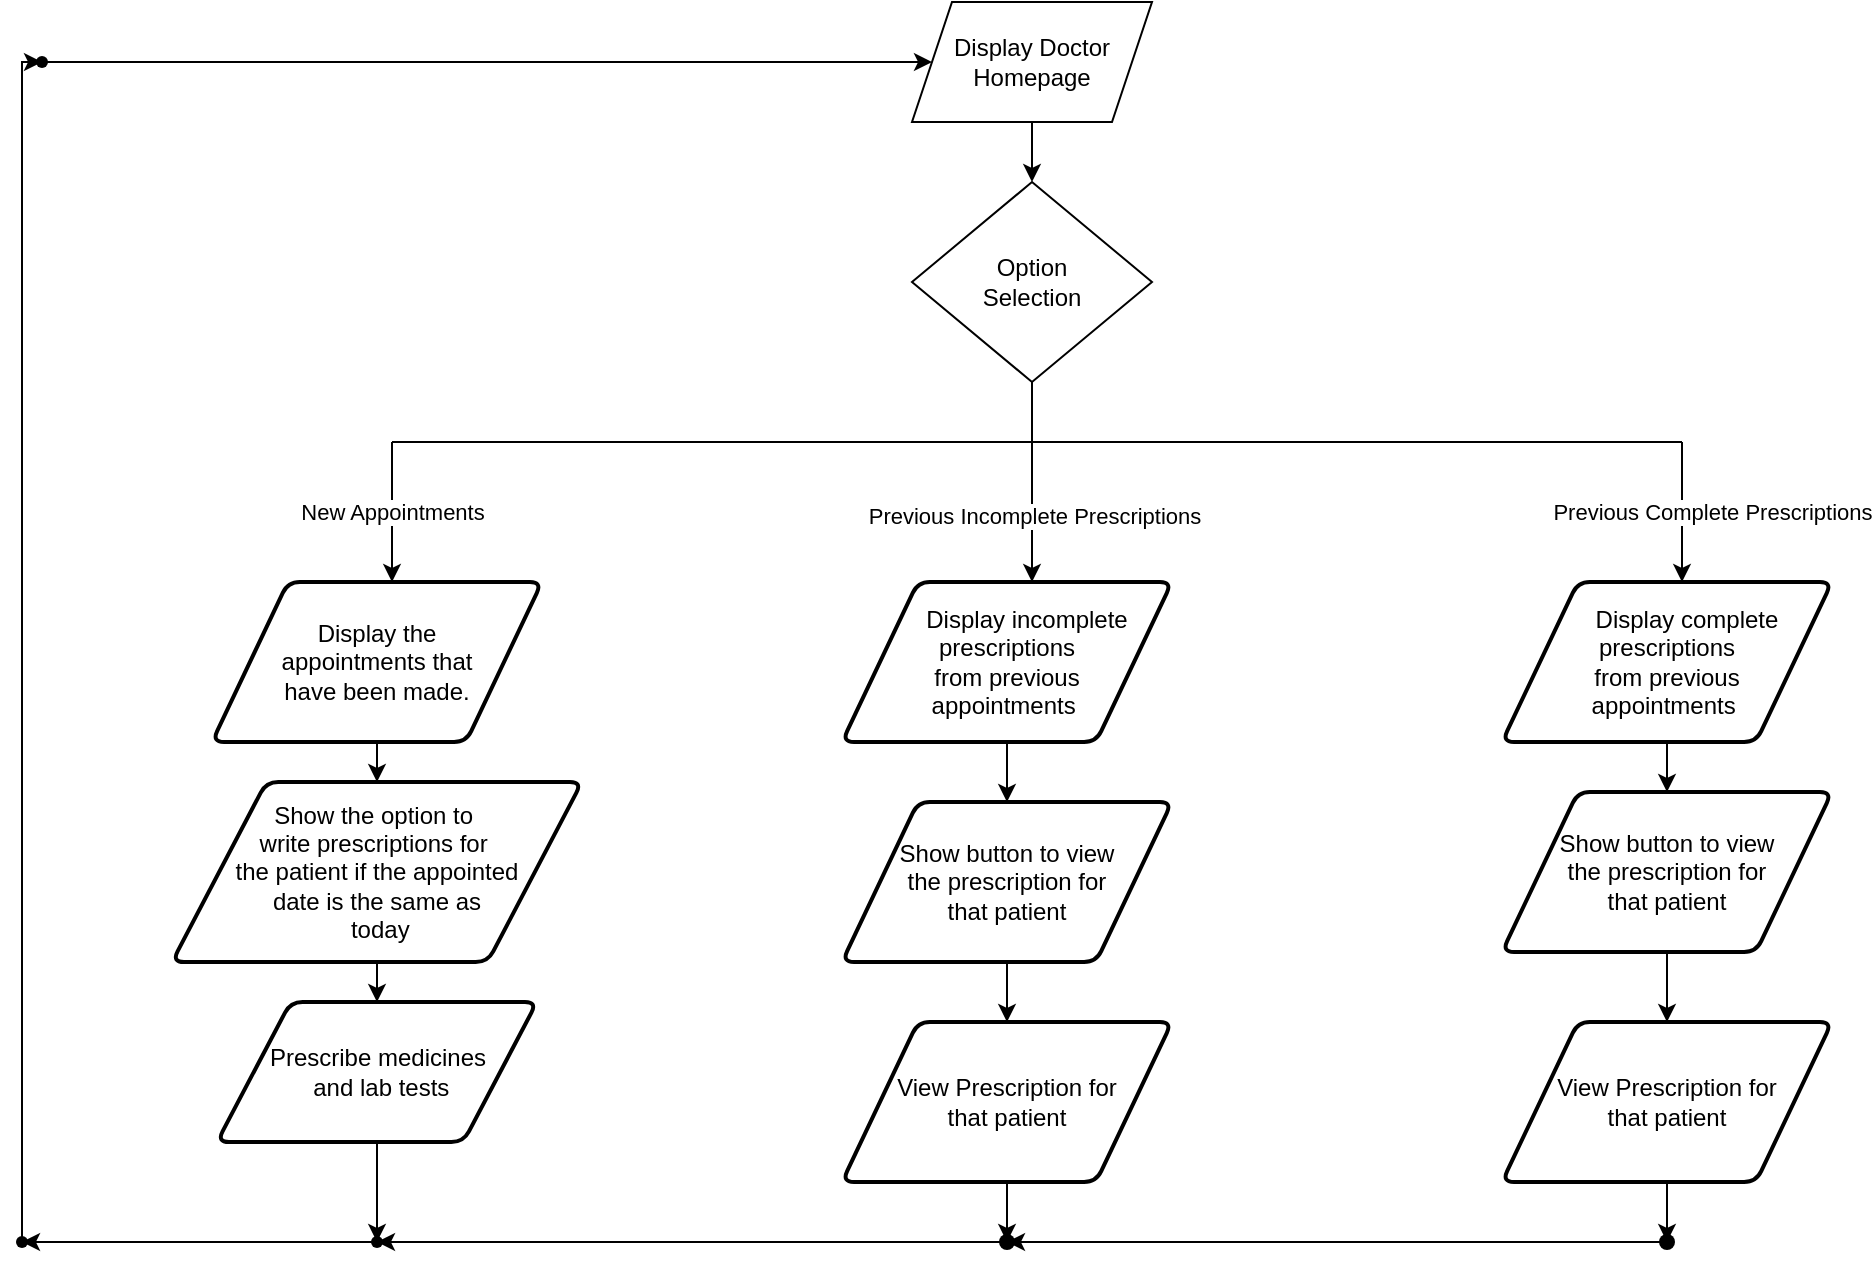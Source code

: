 <mxfile version="26.0.4">
  <diagram name="Page-1" id="NWrikm-oI_lgrHWJkClR">
    <mxGraphModel dx="1" dy="-292" grid="1" gridSize="10" guides="1" tooltips="1" connect="1" arrows="1" fold="1" page="1" pageScale="1" pageWidth="850" pageHeight="1100" math="0" shadow="0">
      <root>
        <mxCell id="0" />
        <mxCell id="1" parent="0" />
        <mxCell id="I2NMwHD3v8y9YMX34p4l-103" value="" style="edgeStyle=orthogonalEdgeStyle;rounded=0;orthogonalLoop=1;jettySize=auto;html=1;" parent="1" source="I2NMwHD3v8y9YMX34p4l-85" target="I2NMwHD3v8y9YMX34p4l-102" edge="1">
          <mxGeometry relative="1" as="geometry" />
        </mxCell>
        <mxCell id="I2NMwHD3v8y9YMX34p4l-87" value="" style="endArrow=none;html=1;rounded=0;" parent="1" edge="1">
          <mxGeometry width="50" height="50" relative="1" as="geometry">
            <mxPoint x="2645" y="1840" as="sourcePoint" />
            <mxPoint x="2845" y="1840" as="targetPoint" />
          </mxGeometry>
        </mxCell>
        <mxCell id="I2NMwHD3v8y9YMX34p4l-88" value="" style="endArrow=none;html=1;rounded=0;" parent="1" edge="1">
          <mxGeometry width="50" height="50" relative="1" as="geometry">
            <mxPoint x="2845" y="1840" as="sourcePoint" />
            <mxPoint x="3290" y="1840" as="targetPoint" />
          </mxGeometry>
        </mxCell>
        <mxCell id="I2NMwHD3v8y9YMX34p4l-93" value="" style="endArrow=classic;html=1;rounded=0;entryX=0.5;entryY=0;entryDx=0;entryDy=0;" parent="1" edge="1">
          <mxGeometry relative="1" as="geometry">
            <mxPoint x="3290" y="1840" as="sourcePoint" />
            <mxPoint x="3290" y="1910" as="targetPoint" />
          </mxGeometry>
        </mxCell>
        <mxCell id="I2NMwHD3v8y9YMX34p4l-94" value="Previous C&lt;span style=&quot;background-color: light-dark(#ffffff, var(--ge-dark-color, #121212)); color: light-dark(rgb(0, 0, 0), rgb(255, 255, 255));&quot;&gt;omplete Prescriptions&lt;/span&gt;" style="edgeLabel;resizable=0;html=1;align=center;verticalAlign=middle;" parent="I2NMwHD3v8y9YMX34p4l-93" connectable="0" vertex="1">
          <mxGeometry relative="1" as="geometry">
            <mxPoint x="15" as="offset" />
          </mxGeometry>
        </mxCell>
        <mxCell id="I2NMwHD3v8y9YMX34p4l-95" value="" style="endArrow=classic;html=1;rounded=0;entryX=0.5;entryY=0;entryDx=0;entryDy=0;" parent="1" edge="1">
          <mxGeometry relative="1" as="geometry">
            <mxPoint x="2965" y="1840" as="sourcePoint" />
            <mxPoint x="2965.0" y="1910" as="targetPoint" />
          </mxGeometry>
        </mxCell>
        <mxCell id="I2NMwHD3v8y9YMX34p4l-99" value="" style="endArrow=classic;html=1;rounded=0;" parent="1" edge="1">
          <mxGeometry relative="1" as="geometry">
            <mxPoint x="2645" y="1840" as="sourcePoint" />
            <mxPoint x="2645" y="1910" as="targetPoint" />
          </mxGeometry>
        </mxCell>
        <mxCell id="I2NMwHD3v8y9YMX34p4l-100" value="New Appointments" style="edgeLabel;resizable=0;html=1;align=center;verticalAlign=middle;" parent="I2NMwHD3v8y9YMX34p4l-99" connectable="0" vertex="1">
          <mxGeometry relative="1" as="geometry" />
        </mxCell>
        <mxCell id="I2NMwHD3v8y9YMX34p4l-104" style="edgeStyle=orthogonalEdgeStyle;rounded=0;orthogonalLoop=1;jettySize=auto;html=1;" parent="1" source="I2NMwHD3v8y9YMX34p4l-102" edge="1">
          <mxGeometry relative="1" as="geometry">
            <mxPoint x="2965" y="1930" as="targetPoint" />
          </mxGeometry>
        </mxCell>
        <mxCell id="rY_sZGJSdklgOfhbFWhh-3" value="Previous Incomplete Prescriptions" style="edgeLabel;html=1;align=center;verticalAlign=middle;resizable=0;points=[];" vertex="1" connectable="0" parent="I2NMwHD3v8y9YMX34p4l-104">
          <mxGeometry x="0.119" relative="1" as="geometry">
            <mxPoint as="offset" />
          </mxGeometry>
        </mxCell>
        <mxCell id="I2NMwHD3v8y9YMX34p4l-102" value="Option&lt;div&gt;Selection&lt;/div&gt;" style="rhombus;whiteSpace=wrap;html=1;" parent="1" vertex="1">
          <mxGeometry x="2905" y="1710" width="120" height="100" as="geometry" />
        </mxCell>
        <mxCell id="bawRxx3m5trXkTi4iWQk-5" value="" style="edgeStyle=orthogonalEdgeStyle;rounded=0;orthogonalLoop=1;jettySize=auto;html=1;" parent="1" source="I2NMwHD3v8y9YMX34p4l-106" target="bawRxx3m5trXkTi4iWQk-4" edge="1">
          <mxGeometry relative="1" as="geometry" />
        </mxCell>
        <mxCell id="I2NMwHD3v8y9YMX34p4l-106" value="Display the&lt;div&gt;appointments&amp;nbsp;&lt;span style=&quot;background-color: initial;&quot;&gt;that&lt;/span&gt;&lt;/div&gt;&lt;div&gt;&lt;span style=&quot;background-color: initial;&quot;&gt;have been made.&lt;/span&gt;&lt;/div&gt;" style="shape=parallelogram;html=1;strokeWidth=2;perimeter=parallelogramPerimeter;whiteSpace=wrap;rounded=1;arcSize=12;size=0.23;" parent="1" vertex="1">
          <mxGeometry x="2555" y="1910" width="165" height="80" as="geometry" />
        </mxCell>
        <mxCell id="bawRxx3m5trXkTi4iWQk-7" value="" style="edgeStyle=orthogonalEdgeStyle;rounded=0;orthogonalLoop=1;jettySize=auto;html=1;" parent="1" source="bawRxx3m5trXkTi4iWQk-2" target="bawRxx3m5trXkTi4iWQk-6" edge="1">
          <mxGeometry relative="1" as="geometry" />
        </mxCell>
        <mxCell id="bawRxx3m5trXkTi4iWQk-2" value="&amp;nbsp; &amp;nbsp; &amp;nbsp; Display incomplete prescriptions&lt;div&gt;from previous&lt;/div&gt;&lt;div&gt;appointments&amp;nbsp;&lt;/div&gt;" style="shape=parallelogram;html=1;strokeWidth=2;perimeter=parallelogramPerimeter;whiteSpace=wrap;rounded=1;arcSize=12;size=0.23;" parent="1" vertex="1">
          <mxGeometry x="2870" y="1910" width="165" height="80" as="geometry" />
        </mxCell>
        <mxCell id="bawRxx3m5trXkTi4iWQk-10" value="" style="edgeStyle=orthogonalEdgeStyle;rounded=0;orthogonalLoop=1;jettySize=auto;html=1;" parent="1" source="bawRxx3m5trXkTi4iWQk-3" target="bawRxx3m5trXkTi4iWQk-9" edge="1">
          <mxGeometry relative="1" as="geometry" />
        </mxCell>
        <mxCell id="bawRxx3m5trXkTi4iWQk-3" value="&amp;nbsp; &amp;nbsp; &amp;nbsp; Display&amp;nbsp;&lt;span style=&quot;background-color: transparent; color: light-dark(rgb(0, 0, 0), rgb(255, 255, 255));&quot;&gt;complete prescriptions&lt;/span&gt;&lt;div&gt;&lt;div&gt;from previous&lt;/div&gt;&lt;div&gt;appointments&amp;nbsp;&lt;/div&gt;&lt;/div&gt;" style="shape=parallelogram;html=1;strokeWidth=2;perimeter=parallelogramPerimeter;whiteSpace=wrap;rounded=1;arcSize=12;size=0.23;" parent="1" vertex="1">
          <mxGeometry x="3200" y="1910" width="165" height="80" as="geometry" />
        </mxCell>
        <mxCell id="bawRxx3m5trXkTi4iWQk-12" value="" style="edgeStyle=orthogonalEdgeStyle;rounded=0;orthogonalLoop=1;jettySize=auto;html=1;" parent="1" source="bawRxx3m5trXkTi4iWQk-4" target="bawRxx3m5trXkTi4iWQk-11" edge="1">
          <mxGeometry relative="1" as="geometry" />
        </mxCell>
        <mxCell id="bawRxx3m5trXkTi4iWQk-4" value="&lt;div&gt;&lt;span style=&quot;background-color: transparent; color: light-dark(rgb(0, 0, 0), rgb(255, 255, 255));&quot;&gt;Show the option to&amp;nbsp;&lt;/span&gt;&lt;/div&gt;&lt;div&gt;&lt;span style=&quot;background-color: transparent; color: light-dark(rgb(0, 0, 0), rgb(255, 255, 255));&quot;&gt;write&amp;nbsp;&lt;/span&gt;&lt;span style=&quot;background-color: transparent; color: light-dark(rgb(0, 0, 0), rgb(255, 255, 255));&quot;&gt;prescriptions&amp;nbsp;&lt;/span&gt;&lt;span style=&quot;background-color: transparent; color: light-dark(rgb(0, 0, 0), rgb(255, 255, 255));&quot;&gt;for&amp;nbsp;&lt;/span&gt;&lt;/div&gt;&lt;div&gt;&lt;span style=&quot;background-color: transparent; color: light-dark(rgb(0, 0, 0), rgb(255, 255, 255));&quot;&gt;the patient i&lt;/span&gt;&lt;span style=&quot;background-color: transparent; color: light-dark(rgb(0, 0, 0), rgb(255, 255, 255));&quot;&gt;f&amp;nbsp;&lt;/span&gt;&lt;span style=&quot;background-color: transparent; color: light-dark(rgb(0, 0, 0), rgb(255, 255, 255));&quot;&gt;the appointed&lt;/span&gt;&lt;/div&gt;&lt;div&gt;&lt;span style=&quot;background-color: transparent; color: light-dark(rgb(0, 0, 0), rgb(255, 255, 255));&quot;&gt;date is&amp;nbsp;&lt;/span&gt;&lt;span style=&quot;background-color: transparent; color: light-dark(rgb(0, 0, 0), rgb(255, 255, 255));&quot;&gt;the same as&lt;/span&gt;&lt;/div&gt;&lt;div&gt;&lt;span style=&quot;background-color: transparent; color: light-dark(rgb(0, 0, 0), rgb(255, 255, 255));&quot;&gt;&amp;nbsp;today&lt;/span&gt;&lt;/div&gt;" style="shape=parallelogram;html=1;strokeWidth=2;perimeter=parallelogramPerimeter;whiteSpace=wrap;rounded=1;arcSize=12;size=0.23;" parent="1" vertex="1">
          <mxGeometry x="2535" y="2010" width="205" height="90" as="geometry" />
        </mxCell>
        <mxCell id="bawRxx3m5trXkTi4iWQk-21" value="" style="edgeStyle=orthogonalEdgeStyle;rounded=0;orthogonalLoop=1;jettySize=auto;html=1;" parent="1" source="bawRxx3m5trXkTi4iWQk-6" target="bawRxx3m5trXkTi4iWQk-20" edge="1">
          <mxGeometry relative="1" as="geometry" />
        </mxCell>
        <mxCell id="bawRxx3m5trXkTi4iWQk-6" value="Show button to view&lt;div&gt;the prescription for&lt;/div&gt;&lt;div&gt;that patient&lt;/div&gt;" style="shape=parallelogram;html=1;strokeWidth=2;perimeter=parallelogramPerimeter;whiteSpace=wrap;rounded=1;arcSize=12;size=0.23;" parent="1" vertex="1">
          <mxGeometry x="2870" y="2020" width="165" height="80" as="geometry" />
        </mxCell>
        <mxCell id="rY_sZGJSdklgOfhbFWhh-4" style="edgeStyle=orthogonalEdgeStyle;rounded=0;orthogonalLoop=1;jettySize=auto;html=1;entryX=0.5;entryY=0;entryDx=0;entryDy=0;" edge="1" parent="1" source="bawRxx3m5trXkTi4iWQk-9" target="bawRxx3m5trXkTi4iWQk-27">
          <mxGeometry relative="1" as="geometry" />
        </mxCell>
        <mxCell id="bawRxx3m5trXkTi4iWQk-9" value="Show button to view&lt;div&gt;the prescription for&lt;/div&gt;&lt;div&gt;that patient&lt;/div&gt;" style="shape=parallelogram;html=1;strokeWidth=2;perimeter=parallelogramPerimeter;whiteSpace=wrap;rounded=1;arcSize=12;size=0.23;" parent="1" vertex="1">
          <mxGeometry x="3200" y="2015" width="165" height="80" as="geometry" />
        </mxCell>
        <mxCell id="bawRxx3m5trXkTi4iWQk-14" style="edgeStyle=orthogonalEdgeStyle;rounded=0;orthogonalLoop=1;jettySize=auto;html=1;" parent="1" source="bawRxx3m5trXkTi4iWQk-11" target="bawRxx3m5trXkTi4iWQk-13" edge="1">
          <mxGeometry relative="1" as="geometry" />
        </mxCell>
        <mxCell id="bawRxx3m5trXkTi4iWQk-11" value="Prescribe medicines&lt;div&gt;&amp;nbsp;and l&lt;span style=&quot;background-color: transparent; color: light-dark(rgb(0, 0, 0), rgb(255, 255, 255));&quot;&gt;ab tests&lt;/span&gt;&lt;/div&gt;" style="shape=parallelogram;html=1;strokeWidth=2;perimeter=parallelogramPerimeter;whiteSpace=wrap;rounded=1;arcSize=12;size=0.23;" parent="1" vertex="1">
          <mxGeometry x="2557.5" y="2120" width="160" height="70" as="geometry" />
        </mxCell>
        <mxCell id="bawRxx3m5trXkTi4iWQk-15" style="edgeStyle=orthogonalEdgeStyle;rounded=0;orthogonalLoop=1;jettySize=auto;html=1;" parent="1" source="bawRxx3m5trXkTi4iWQk-13" target="bawRxx3m5trXkTi4iWQk-16" edge="1">
          <mxGeometry relative="1" as="geometry">
            <mxPoint x="2460" y="2260" as="targetPoint" />
          </mxGeometry>
        </mxCell>
        <mxCell id="bawRxx3m5trXkTi4iWQk-13" value="" style="shape=waypoint;sketch=0;fillStyle=solid;size=6;pointerEvents=1;points=[];fillColor=none;resizable=0;rotatable=0;perimeter=centerPerimeter;snapToPoint=1;" parent="1" vertex="1">
          <mxGeometry x="2627.5" y="2230" width="20" height="20" as="geometry" />
        </mxCell>
        <mxCell id="bawRxx3m5trXkTi4iWQk-17" style="edgeStyle=orthogonalEdgeStyle;rounded=0;orthogonalLoop=1;jettySize=auto;html=1;" parent="1" source="bawRxx3m5trXkTi4iWQk-16" target="bawRxx3m5trXkTi4iWQk-18" edge="1">
          <mxGeometry relative="1" as="geometry">
            <mxPoint x="2460" y="1660" as="targetPoint" />
            <Array as="points">
              <mxPoint x="2460" y="1650" />
            </Array>
          </mxGeometry>
        </mxCell>
        <mxCell id="bawRxx3m5trXkTi4iWQk-16" value="" style="shape=waypoint;sketch=0;fillStyle=solid;size=6;pointerEvents=1;points=[];fillColor=none;resizable=0;rotatable=0;perimeter=centerPerimeter;snapToPoint=1;" parent="1" vertex="1">
          <mxGeometry x="2450" y="2230" width="20" height="20" as="geometry" />
        </mxCell>
        <mxCell id="bawRxx3m5trXkTi4iWQk-18" value="" style="shape=waypoint;sketch=0;fillStyle=solid;size=6;pointerEvents=1;points=[];fillColor=none;resizable=0;rotatable=0;perimeter=centerPerimeter;snapToPoint=1;" parent="1" vertex="1">
          <mxGeometry x="2460" y="1640" width="20" height="20" as="geometry" />
        </mxCell>
        <mxCell id="bawRxx3m5trXkTi4iWQk-23" value="" style="edgeStyle=orthogonalEdgeStyle;rounded=0;orthogonalLoop=1;jettySize=auto;html=1;" parent="1" source="bawRxx3m5trXkTi4iWQk-20" target="bawRxx3m5trXkTi4iWQk-22" edge="1">
          <mxGeometry relative="1" as="geometry" />
        </mxCell>
        <mxCell id="bawRxx3m5trXkTi4iWQk-20" value="View Prescription for&lt;div&gt;that patient&lt;/div&gt;" style="shape=parallelogram;html=1;strokeWidth=2;perimeter=parallelogramPerimeter;whiteSpace=wrap;rounded=1;arcSize=12;size=0.23;" parent="1" vertex="1">
          <mxGeometry x="2870" y="2130" width="165" height="80" as="geometry" />
        </mxCell>
        <mxCell id="bawRxx3m5trXkTi4iWQk-22" value="" style="shape=waypoint;sketch=0;size=6;pointerEvents=1;points=[];fillColor=default;resizable=0;rotatable=0;perimeter=centerPerimeter;snapToPoint=1;strokeWidth=2;rounded=1;arcSize=12;" parent="1" vertex="1">
          <mxGeometry x="2942.5" y="2230" width="20" height="20" as="geometry" />
        </mxCell>
        <mxCell id="bawRxx3m5trXkTi4iWQk-24" style="edgeStyle=orthogonalEdgeStyle;rounded=0;orthogonalLoop=1;jettySize=auto;html=1;entryX=0.971;entryY=0.314;entryDx=0;entryDy=0;entryPerimeter=0;" parent="1" source="bawRxx3m5trXkTi4iWQk-22" target="bawRxx3m5trXkTi4iWQk-13" edge="1">
          <mxGeometry relative="1" as="geometry" />
        </mxCell>
        <mxCell id="bawRxx3m5trXkTi4iWQk-25" value="" style="edgeStyle=orthogonalEdgeStyle;rounded=0;orthogonalLoop=1;jettySize=auto;html=1;" parent="1" target="bawRxx3m5trXkTi4iWQk-27" edge="1">
          <mxGeometry relative="1" as="geometry">
            <mxPoint x="3283" y="2150" as="sourcePoint" />
          </mxGeometry>
        </mxCell>
        <mxCell id="bawRxx3m5trXkTi4iWQk-26" value="" style="edgeStyle=orthogonalEdgeStyle;rounded=0;orthogonalLoop=1;jettySize=auto;html=1;" parent="1" source="bawRxx3m5trXkTi4iWQk-27" target="bawRxx3m5trXkTi4iWQk-28" edge="1">
          <mxGeometry relative="1" as="geometry" />
        </mxCell>
        <mxCell id="bawRxx3m5trXkTi4iWQk-27" value="View Prescription for&lt;div&gt;that patient&lt;/div&gt;" style="shape=parallelogram;html=1;strokeWidth=2;perimeter=parallelogramPerimeter;whiteSpace=wrap;rounded=1;arcSize=12;size=0.23;" parent="1" vertex="1">
          <mxGeometry x="3200" y="2130" width="165" height="80" as="geometry" />
        </mxCell>
        <mxCell id="bawRxx3m5trXkTi4iWQk-28" value="" style="shape=waypoint;sketch=0;size=6;pointerEvents=1;points=[];fillColor=default;resizable=0;rotatable=0;perimeter=centerPerimeter;snapToPoint=1;strokeWidth=2;rounded=1;arcSize=12;" parent="1" vertex="1">
          <mxGeometry x="3272.5" y="2230" width="20" height="20" as="geometry" />
        </mxCell>
        <mxCell id="bawRxx3m5trXkTi4iWQk-29" style="edgeStyle=orthogonalEdgeStyle;rounded=0;orthogonalLoop=1;jettySize=auto;html=1;entryX=0.846;entryY=0.686;entryDx=0;entryDy=0;entryPerimeter=0;" parent="1" source="bawRxx3m5trXkTi4iWQk-28" target="bawRxx3m5trXkTi4iWQk-22" edge="1">
          <mxGeometry relative="1" as="geometry" />
        </mxCell>
        <mxCell id="rY_sZGJSdklgOfhbFWhh-1" value="" style="edgeStyle=orthogonalEdgeStyle;rounded=0;orthogonalLoop=1;jettySize=auto;html=1;exitX=0.776;exitY=0.079;exitDx=0;exitDy=0;exitPerimeter=0;entryX=0;entryY=0.5;entryDx=0;entryDy=0;" edge="1" parent="1" source="bawRxx3m5trXkTi4iWQk-18" target="I2NMwHD3v8y9YMX34p4l-85">
          <mxGeometry relative="1" as="geometry">
            <mxPoint x="2970" y="1600" as="targetPoint" />
            <mxPoint x="2450" y="1590" as="sourcePoint" />
          </mxGeometry>
        </mxCell>
        <mxCell id="I2NMwHD3v8y9YMX34p4l-85" value="Display Doctor&lt;div&gt;Homepage&lt;/div&gt;" style="shape=parallelogram;perimeter=parallelogramPerimeter;whiteSpace=wrap;html=1;fixedSize=1;" parent="1" vertex="1">
          <mxGeometry x="2905" y="1620" width="120" height="60" as="geometry" />
        </mxCell>
      </root>
    </mxGraphModel>
  </diagram>
</mxfile>

